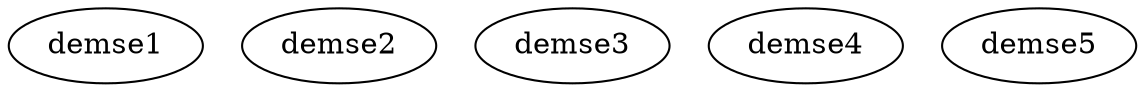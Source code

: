 /* Created by mdot for Matlab */
digraph m2html {

  demse1 [URL="demse1.html"];
  demse2 [URL="demse2.html"];
  demse3 [URL="demse3.html"];
  demse4 [URL="demse4.html"];
  demse5 [URL="demse5.html"];
}